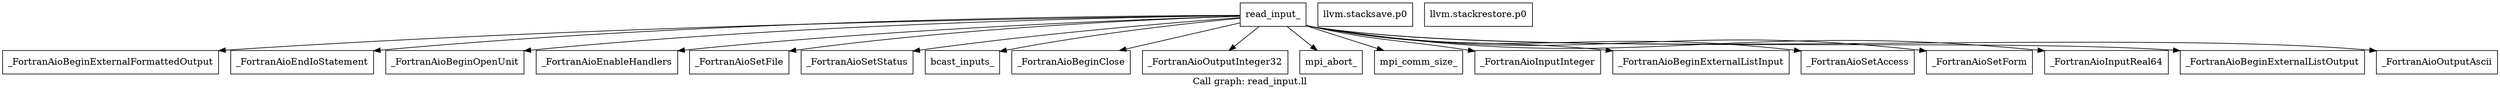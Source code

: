 digraph "Call graph: read_input.ll" {
	label="Call graph: read_input.ll";

	Node0x55f722e4a1c0 [shape=record,label="{read_input_}"];
	Node0x55f722e4a1c0 -> Node0x55f722e4a4d0;
	Node0x55f722e4a1c0 -> Node0x55f722e4aa30;
	Node0x55f722e4a1c0 -> Node0x55f722e4ac50;
	Node0x55f722e4a1c0 -> Node0x55f722e4ae70;
	Node0x55f722e4a1c0 -> Node0x55f722e4b0e0;
	Node0x55f722e4a1c0 -> Node0x55f722e56b40;
	Node0x55f722e4a1c0 -> Node0x55f722e4d0e0;
	Node0x55f722e4a1c0 -> Node0x55f722e4b210;
	Node0x55f722e4a1c0 -> Node0x55f722e4c9d0;
	Node0x55f722e4a1c0 -> Node0x55f722e4cc20;
	Node0x55f722e4a1c0 -> Node0x55f722e4c630;
	Node0x55f722e4a1c0 -> Node0x55f722e4c140;
	Node0x55f722e4a1c0 -> Node0x55f722e4bef0;
	Node0x55f722e4a1c0 -> Node0x55f722e4b430;
	Node0x55f722e4a1c0 -> Node0x55f722e4b650;
	Node0x55f722e4a1c0 -> Node0x55f722e4c360;
	Node0x55f722e4a1c0 -> Node0x55f722e4b950;
	Node0x55f722e4a1c0 -> Node0x55f722e4bc80;
	Node0x55f722e4a4d0 [shape=record,label="{_FortranAioBeginExternalFormattedOutput}"];
	Node0x55f722e4aa30 [shape=record,label="{_FortranAioEndIoStatement}"];
	Node0x55f722e4ac50 [shape=record,label="{_FortranAioBeginOpenUnit}"];
	Node0x55f722e4ae70 [shape=record,label="{_FortranAioEnableHandlers}"];
	Node0x55f722e4b0e0 [shape=record,label="{_FortranAioSetFile}"];
	Node0x55f722e56b40 [shape=record,label="{_FortranAioSetStatus}"];
	Node0x55f722e4b210 [shape=record,label="{_FortranAioBeginClose}"];
	Node0x55f722e4b430 [shape=record,label="{_FortranAioSetAccess}"];
	Node0x55f722e4b650 [shape=record,label="{_FortranAioSetForm}"];
	Node0x55f722e4b950 [shape=record,label="{_FortranAioBeginExternalListOutput}"];
	Node0x55f722e4bc80 [shape=record,label="{_FortranAioOutputAscii}"];
	Node0x55f722e4bef0 [shape=record,label="{_FortranAioBeginExternalListInput}"];
	Node0x55f722e4c140 [shape=record,label="{_FortranAioInputInteger}"];
	Node0x55f722e4c360 [shape=record,label="{_FortranAioInputReal64}"];
	Node0x55f722e4c630 [shape=record,label="{mpi_comm_size_}"];
	Node0x55f722e4c9d0 [shape=record,label="{_FortranAioOutputInteger32}"];
	Node0x55f722e4cc20 [shape=record,label="{mpi_abort_}"];
	Node0x55f722e4d0e0 [shape=record,label="{bcast_inputs_}"];
	Node0x55f722e4fcd0 [shape=record,label="{llvm.stacksave.p0}"];
	Node0x55f722e50170 [shape=record,label="{llvm.stackrestore.p0}"];
}
